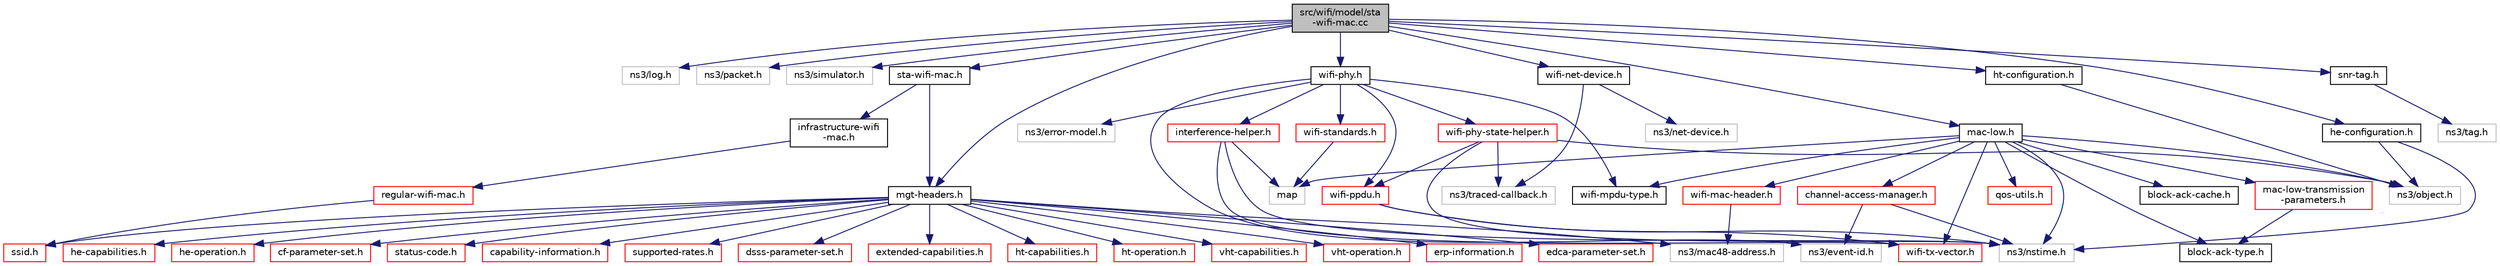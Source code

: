 digraph "src/wifi/model/sta-wifi-mac.cc"
{
 // LATEX_PDF_SIZE
  edge [fontname="Helvetica",fontsize="10",labelfontname="Helvetica",labelfontsize="10"];
  node [fontname="Helvetica",fontsize="10",shape=record];
  Node1 [label="src/wifi/model/sta\l-wifi-mac.cc",height=0.2,width=0.4,color="black", fillcolor="grey75", style="filled", fontcolor="black",tooltip=" "];
  Node1 -> Node2 [color="midnightblue",fontsize="10",style="solid",fontname="Helvetica"];
  Node2 [label="ns3/log.h",height=0.2,width=0.4,color="grey75", fillcolor="white", style="filled",tooltip=" "];
  Node1 -> Node3 [color="midnightblue",fontsize="10",style="solid",fontname="Helvetica"];
  Node3 [label="ns3/packet.h",height=0.2,width=0.4,color="grey75", fillcolor="white", style="filled",tooltip=" "];
  Node1 -> Node4 [color="midnightblue",fontsize="10",style="solid",fontname="Helvetica"];
  Node4 [label="ns3/simulator.h",height=0.2,width=0.4,color="grey75", fillcolor="white", style="filled",tooltip=" "];
  Node1 -> Node5 [color="midnightblue",fontsize="10",style="solid",fontname="Helvetica"];
  Node5 [label="sta-wifi-mac.h",height=0.2,width=0.4,color="black", fillcolor="white", style="filled",URL="$sta-wifi-mac_8h.html",tooltip=" "];
  Node5 -> Node6 [color="midnightblue",fontsize="10",style="solid",fontname="Helvetica"];
  Node6 [label="infrastructure-wifi\l-mac.h",height=0.2,width=0.4,color="black", fillcolor="white", style="filled",URL="$infrastructure-wifi-mac_8h.html",tooltip=" "];
  Node6 -> Node7 [color="midnightblue",fontsize="10",style="solid",fontname="Helvetica"];
  Node7 [label="regular-wifi-mac.h",height=0.2,width=0.4,color="red", fillcolor="white", style="filled",URL="$regular-wifi-mac_8h.html",tooltip=" "];
  Node7 -> Node49 [color="midnightblue",fontsize="10",style="solid",fontname="Helvetica"];
  Node49 [label="ssid.h",height=0.2,width=0.4,color="red", fillcolor="white", style="filled",URL="$ssid_8h.html",tooltip=" "];
  Node5 -> Node50 [color="midnightblue",fontsize="10",style="solid",fontname="Helvetica"];
  Node50 [label="mgt-headers.h",height=0.2,width=0.4,color="black", fillcolor="white", style="filled",URL="$mgt-headers_8h.html",tooltip=" "];
  Node50 -> Node18 [color="midnightblue",fontsize="10",style="solid",fontname="Helvetica"];
  Node18 [label="ns3/mac48-address.h",height=0.2,width=0.4,color="grey75", fillcolor="white", style="filled",tooltip=" "];
  Node50 -> Node51 [color="midnightblue",fontsize="10",style="solid",fontname="Helvetica"];
  Node51 [label="status-code.h",height=0.2,width=0.4,color="red", fillcolor="white", style="filled",URL="$status-code_8h.html",tooltip=" "];
  Node50 -> Node53 [color="midnightblue",fontsize="10",style="solid",fontname="Helvetica"];
  Node53 [label="capability-information.h",height=0.2,width=0.4,color="red", fillcolor="white", style="filled",URL="$capability-information_8h.html",tooltip=" "];
  Node50 -> Node54 [color="midnightblue",fontsize="10",style="solid",fontname="Helvetica"];
  Node54 [label="supported-rates.h",height=0.2,width=0.4,color="red", fillcolor="white", style="filled",URL="$supported-rates_8h.html",tooltip=" "];
  Node50 -> Node49 [color="midnightblue",fontsize="10",style="solid",fontname="Helvetica"];
  Node50 -> Node55 [color="midnightblue",fontsize="10",style="solid",fontname="Helvetica"];
  Node55 [label="dsss-parameter-set.h",height=0.2,width=0.4,color="red", fillcolor="white", style="filled",URL="$dsss-parameter-set_8h.html",tooltip=" "];
  Node50 -> Node56 [color="midnightblue",fontsize="10",style="solid",fontname="Helvetica"];
  Node56 [label="extended-capabilities.h",height=0.2,width=0.4,color="red", fillcolor="white", style="filled",URL="$extended-capabilities_8h.html",tooltip=" "];
  Node50 -> Node31 [color="midnightblue",fontsize="10",style="solid",fontname="Helvetica"];
  Node31 [label="ht-capabilities.h",height=0.2,width=0.4,color="red", fillcolor="white", style="filled",URL="$ht-capabilities_8h.html",tooltip=" "];
  Node50 -> Node57 [color="midnightblue",fontsize="10",style="solid",fontname="Helvetica"];
  Node57 [label="ht-operation.h",height=0.2,width=0.4,color="red", fillcolor="white", style="filled",URL="$ht-operation_8h.html",tooltip=" "];
  Node50 -> Node34 [color="midnightblue",fontsize="10",style="solid",fontname="Helvetica"];
  Node34 [label="vht-capabilities.h",height=0.2,width=0.4,color="red", fillcolor="white", style="filled",URL="$vht-capabilities_8h.html",tooltip=" "];
  Node50 -> Node58 [color="midnightblue",fontsize="10",style="solid",fontname="Helvetica"];
  Node58 [label="vht-operation.h",height=0.2,width=0.4,color="red", fillcolor="white", style="filled",URL="$vht-operation_8h.html",tooltip=" "];
  Node50 -> Node59 [color="midnightblue",fontsize="10",style="solid",fontname="Helvetica"];
  Node59 [label="erp-information.h",height=0.2,width=0.4,color="red", fillcolor="white", style="filled",URL="$erp-information_8h.html",tooltip=" "];
  Node50 -> Node60 [color="midnightblue",fontsize="10",style="solid",fontname="Helvetica"];
  Node60 [label="edca-parameter-set.h",height=0.2,width=0.4,color="red", fillcolor="white", style="filled",URL="$edca-parameter-set_8h.html",tooltip=" "];
  Node50 -> Node35 [color="midnightblue",fontsize="10",style="solid",fontname="Helvetica"];
  Node35 [label="he-capabilities.h",height=0.2,width=0.4,color="red", fillcolor="white", style="filled",URL="$he-capabilities_8h.html",tooltip=" "];
  Node50 -> Node61 [color="midnightblue",fontsize="10",style="solid",fontname="Helvetica"];
  Node61 [label="he-operation.h",height=0.2,width=0.4,color="red", fillcolor="white", style="filled",URL="$he-operation_8h.html",tooltip=" "];
  Node50 -> Node62 [color="midnightblue",fontsize="10",style="solid",fontname="Helvetica"];
  Node62 [label="cf-parameter-set.h",height=0.2,width=0.4,color="red", fillcolor="white", style="filled",URL="$cf-parameter-set_8h.html",tooltip=" "];
  Node1 -> Node64 [color="midnightblue",fontsize="10",style="solid",fontname="Helvetica"];
  Node64 [label="wifi-phy.h",height=0.2,width=0.4,color="black", fillcolor="white", style="filled",URL="$wifi-phy_8h.html",tooltip=" "];
  Node64 -> Node42 [color="midnightblue",fontsize="10",style="solid",fontname="Helvetica"];
  Node42 [label="ns3/event-id.h",height=0.2,width=0.4,color="grey75", fillcolor="white", style="filled",tooltip=" "];
  Node64 -> Node65 [color="midnightblue",fontsize="10",style="solid",fontname="Helvetica"];
  Node65 [label="ns3/error-model.h",height=0.2,width=0.4,color="grey75", fillcolor="white", style="filled",tooltip=" "];
  Node64 -> Node66 [color="midnightblue",fontsize="10",style="solid",fontname="Helvetica"];
  Node66 [label="wifi-mpdu-type.h",height=0.2,width=0.4,color="black", fillcolor="white", style="filled",URL="$wifi-mpdu-type_8h.html",tooltip=" "];
  Node64 -> Node10 [color="midnightblue",fontsize="10",style="solid",fontname="Helvetica"];
  Node10 [label="wifi-standards.h",height=0.2,width=0.4,color="red", fillcolor="white", style="filled",URL="$wifi-standards_8h.html",tooltip=" "];
  Node10 -> Node11 [color="midnightblue",fontsize="10",style="solid",fontname="Helvetica"];
  Node11 [label="map",height=0.2,width=0.4,color="grey75", fillcolor="white", style="filled",tooltip=" "];
  Node64 -> Node67 [color="midnightblue",fontsize="10",style="solid",fontname="Helvetica"];
  Node67 [label="interference-helper.h",height=0.2,width=0.4,color="red", fillcolor="white", style="filled",URL="$interference-helper_8h.html",tooltip=" "];
  Node67 -> Node29 [color="midnightblue",fontsize="10",style="solid",fontname="Helvetica"];
  Node29 [label="ns3/nstime.h",height=0.2,width=0.4,color="grey75", fillcolor="white", style="filled",tooltip=" "];
  Node67 -> Node69 [color="midnightblue",fontsize="10",style="solid",fontname="Helvetica"];
  Node69 [label="wifi-tx-vector.h",height=0.2,width=0.4,color="red", fillcolor="white", style="filled",URL="$wifi-tx-vector_8h.html",tooltip=" "];
  Node67 -> Node11 [color="midnightblue",fontsize="10",style="solid",fontname="Helvetica"];
  Node64 -> Node74 [color="midnightblue",fontsize="10",style="solid",fontname="Helvetica"];
  Node74 [label="wifi-phy-state-helper.h",height=0.2,width=0.4,color="red", fillcolor="white", style="filled",URL="$wifi-phy-state-helper_8h.html",tooltip=" "];
  Node74 -> Node16 [color="midnightblue",fontsize="10",style="solid",fontname="Helvetica"];
  Node16 [label="ns3/object.h",height=0.2,width=0.4,color="grey75", fillcolor="white", style="filled",tooltip=" "];
  Node74 -> Node15 [color="midnightblue",fontsize="10",style="solid",fontname="Helvetica"];
  Node15 [label="ns3/traced-callback.h",height=0.2,width=0.4,color="grey75", fillcolor="white", style="filled",tooltip=" "];
  Node74 -> Node29 [color="midnightblue",fontsize="10",style="solid",fontname="Helvetica"];
  Node74 -> Node77 [color="midnightblue",fontsize="10",style="solid",fontname="Helvetica"];
  Node77 [label="wifi-ppdu.h",height=0.2,width=0.4,color="red", fillcolor="white", style="filled",URL="$wifi-ppdu_8h.html",tooltip=" "];
  Node77 -> Node29 [color="midnightblue",fontsize="10",style="solid",fontname="Helvetica"];
  Node77 -> Node69 [color="midnightblue",fontsize="10",style="solid",fontname="Helvetica"];
  Node64 -> Node77 [color="midnightblue",fontsize="10",style="solid",fontname="Helvetica"];
  Node1 -> Node80 [color="midnightblue",fontsize="10",style="solid",fontname="Helvetica"];
  Node80 [label="mac-low.h",height=0.2,width=0.4,color="black", fillcolor="white", style="filled",URL="$mac-low_8h.html",tooltip=" "];
  Node80 -> Node11 [color="midnightblue",fontsize="10",style="solid",fontname="Helvetica"];
  Node80 -> Node16 [color="midnightblue",fontsize="10",style="solid",fontname="Helvetica"];
  Node80 -> Node29 [color="midnightblue",fontsize="10",style="solid",fontname="Helvetica"];
  Node80 -> Node81 [color="midnightblue",fontsize="10",style="solid",fontname="Helvetica"];
  Node81 [label="channel-access-manager.h",height=0.2,width=0.4,color="red", fillcolor="white", style="filled",URL="$channel-access-manager_8h.html",tooltip=" "];
  Node81 -> Node42 [color="midnightblue",fontsize="10",style="solid",fontname="Helvetica"];
  Node81 -> Node29 [color="midnightblue",fontsize="10",style="solid",fontname="Helvetica"];
  Node80 -> Node83 [color="midnightblue",fontsize="10",style="solid",fontname="Helvetica"];
  Node83 [label="block-ack-cache.h",height=0.2,width=0.4,color="black", fillcolor="white", style="filled",URL="$block-ack-cache_8h.html",tooltip=" "];
  Node80 -> Node48 [color="midnightblue",fontsize="10",style="solid",fontname="Helvetica"];
  Node48 [label="mac-low-transmission\l-parameters.h",height=0.2,width=0.4,color="red", fillcolor="white", style="filled",URL="$mac-low-transmission-parameters_8h.html",tooltip=" "];
  Node48 -> Node23 [color="midnightblue",fontsize="10",style="solid",fontname="Helvetica"];
  Node23 [label="block-ack-type.h",height=0.2,width=0.4,color="black", fillcolor="white", style="filled",URL="$block-ack-type_8h.html",tooltip=" "];
  Node80 -> Node26 [color="midnightblue",fontsize="10",style="solid",fontname="Helvetica"];
  Node26 [label="qos-utils.h",height=0.2,width=0.4,color="red", fillcolor="white", style="filled",URL="$qos-utils_8h.html",tooltip=" "];
  Node80 -> Node39 [color="midnightblue",fontsize="10",style="solid",fontname="Helvetica"];
  Node39 [label="wifi-mac-header.h",height=0.2,width=0.4,color="red", fillcolor="white", style="filled",URL="$wifi-mac-header_8h.html",tooltip=" "];
  Node39 -> Node18 [color="midnightblue",fontsize="10",style="solid",fontname="Helvetica"];
  Node80 -> Node69 [color="midnightblue",fontsize="10",style="solid",fontname="Helvetica"];
  Node80 -> Node23 [color="midnightblue",fontsize="10",style="solid",fontname="Helvetica"];
  Node80 -> Node66 [color="midnightblue",fontsize="10",style="solid",fontname="Helvetica"];
  Node1 -> Node50 [color="midnightblue",fontsize="10",style="solid",fontname="Helvetica"];
  Node1 -> Node84 [color="midnightblue",fontsize="10",style="solid",fontname="Helvetica"];
  Node84 [label="snr-tag.h",height=0.2,width=0.4,color="black", fillcolor="white", style="filled",URL="$snr-tag_8h.html",tooltip=" "];
  Node84 -> Node85 [color="midnightblue",fontsize="10",style="solid",fontname="Helvetica"];
  Node85 [label="ns3/tag.h",height=0.2,width=0.4,color="grey75", fillcolor="white", style="filled",tooltip=" "];
  Node1 -> Node86 [color="midnightblue",fontsize="10",style="solid",fontname="Helvetica"];
  Node86 [label="wifi-net-device.h",height=0.2,width=0.4,color="black", fillcolor="white", style="filled",URL="$wifi-net-device_8h.html",tooltip=" "];
  Node86 -> Node9 [color="midnightblue",fontsize="10",style="solid",fontname="Helvetica"];
  Node9 [label="ns3/net-device.h",height=0.2,width=0.4,color="grey75", fillcolor="white", style="filled",tooltip=" "];
  Node86 -> Node15 [color="midnightblue",fontsize="10",style="solid",fontname="Helvetica"];
  Node1 -> Node87 [color="midnightblue",fontsize="10",style="solid",fontname="Helvetica"];
  Node87 [label="ht-configuration.h",height=0.2,width=0.4,color="black", fillcolor="white", style="filled",URL="$ht-configuration_8h.html",tooltip=" "];
  Node87 -> Node16 [color="midnightblue",fontsize="10",style="solid",fontname="Helvetica"];
  Node1 -> Node88 [color="midnightblue",fontsize="10",style="solid",fontname="Helvetica"];
  Node88 [label="he-configuration.h",height=0.2,width=0.4,color="black", fillcolor="white", style="filled",URL="$he-configuration_8h.html",tooltip=" "];
  Node88 -> Node16 [color="midnightblue",fontsize="10",style="solid",fontname="Helvetica"];
  Node88 -> Node29 [color="midnightblue",fontsize="10",style="solid",fontname="Helvetica"];
}
